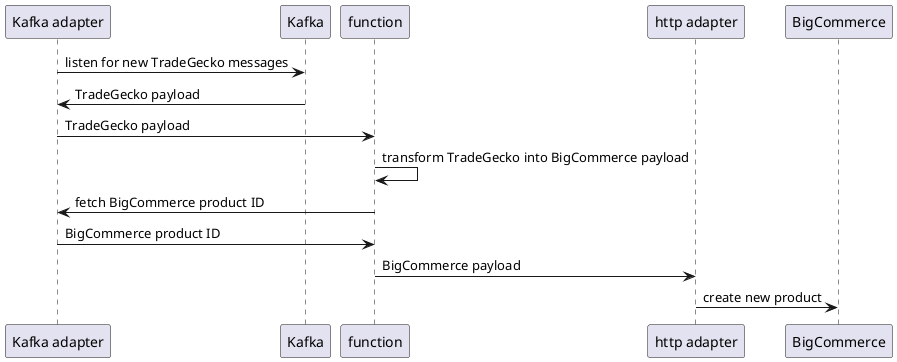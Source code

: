 @startuml
  "Kafka adapter" -> Kafka: listen for new TradeGecko messages
  Kafka -> "Kafka adapter": TradeGecko payload
  "Kafka adapter" -> function: TradeGecko payload
  function -> function: transform TradeGecko into BigCommerce payload
  function -> "Kafka adapter": fetch BigCommerce product ID
  "Kafka adapter" -> function: BigCommerce product ID
  function -> "http adapter": BigCommerce payload
  "http adapter" -> BigCommerce: create new product
@enduml